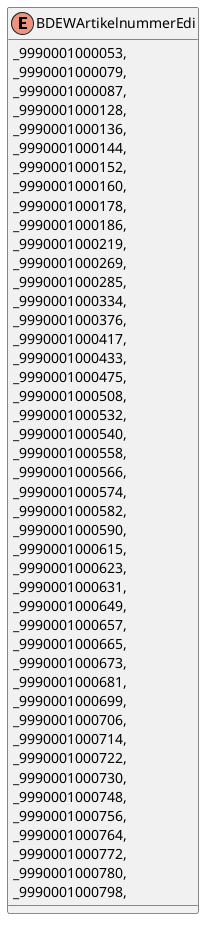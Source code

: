 @startuml
enum BDEWArtikelnummerEdi {
    _9990001000053,
    _9990001000079,
    _9990001000087,
    _9990001000128,
    _9990001000136,
    _9990001000144,
    _9990001000152,
    _9990001000160,
    _9990001000178,
    _9990001000186,
    _9990001000219,
    _9990001000269,
    _9990001000285,
    _9990001000334,
    _9990001000376,
    _9990001000417,
    _9990001000433,
    _9990001000475,
    _9990001000508,
    _9990001000532,
    _9990001000540,
    _9990001000558,
    _9990001000566,
    _9990001000574,
    _9990001000582,
    _9990001000590,
    _9990001000615,
    _9990001000623,
    _9990001000631,
    _9990001000649,
    _9990001000657,
    _9990001000665,
    _9990001000673,
    _9990001000681,
    _9990001000699,
    _9990001000706,
    _9990001000714,
    _9990001000722,
    _9990001000730,
    _9990001000748,
    _9990001000756,
    _9990001000764,
    _9990001000772,
    _9990001000780,
    _9990001000798,
}
@enduml

